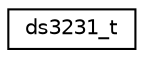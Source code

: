 digraph "Graphical Class Hierarchy"
{
 // LATEX_PDF_SIZE
  edge [fontname="Helvetica",fontsize="10",labelfontname="Helvetica",labelfontsize="10"];
  node [fontname="Helvetica",fontsize="10",shape=record];
  rankdir="LR";
  Node0 [label="ds3231_t",height=0.2,width=0.4,color="black", fillcolor="white", style="filled",URL="$structds3231__t.html",tooltip="Device descriptor for DS3231 devices."];
}
